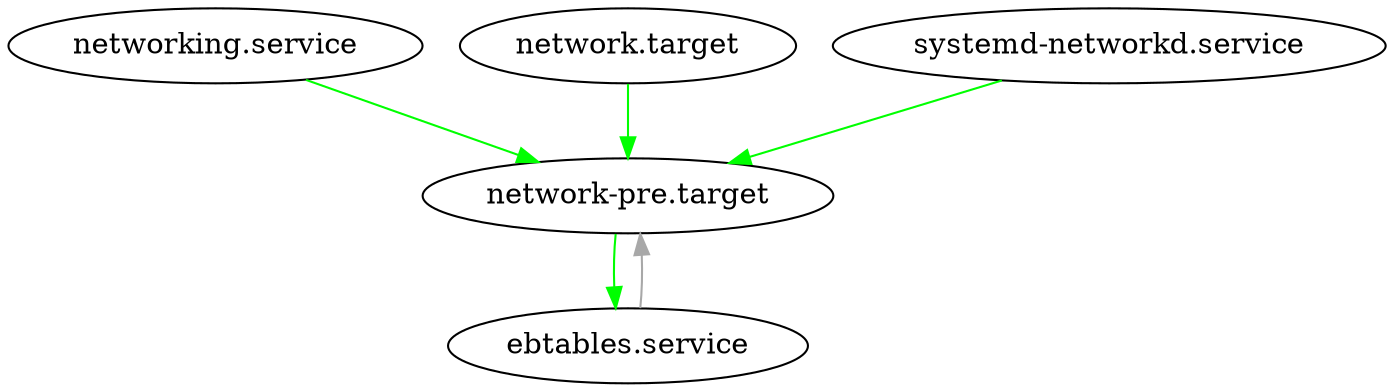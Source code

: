 digraph systemd {
	"networking.service"->"network-pre.target" [color="green"];
	"network-pre.target"->"ebtables.service" [color="green"];
	"network.target"->"network-pre.target" [color="green"];
	"systemd-networkd.service"->"network-pre.target" [color="green"];
	"ebtables.service"->"network-pre.target" [color="grey66"];
}
